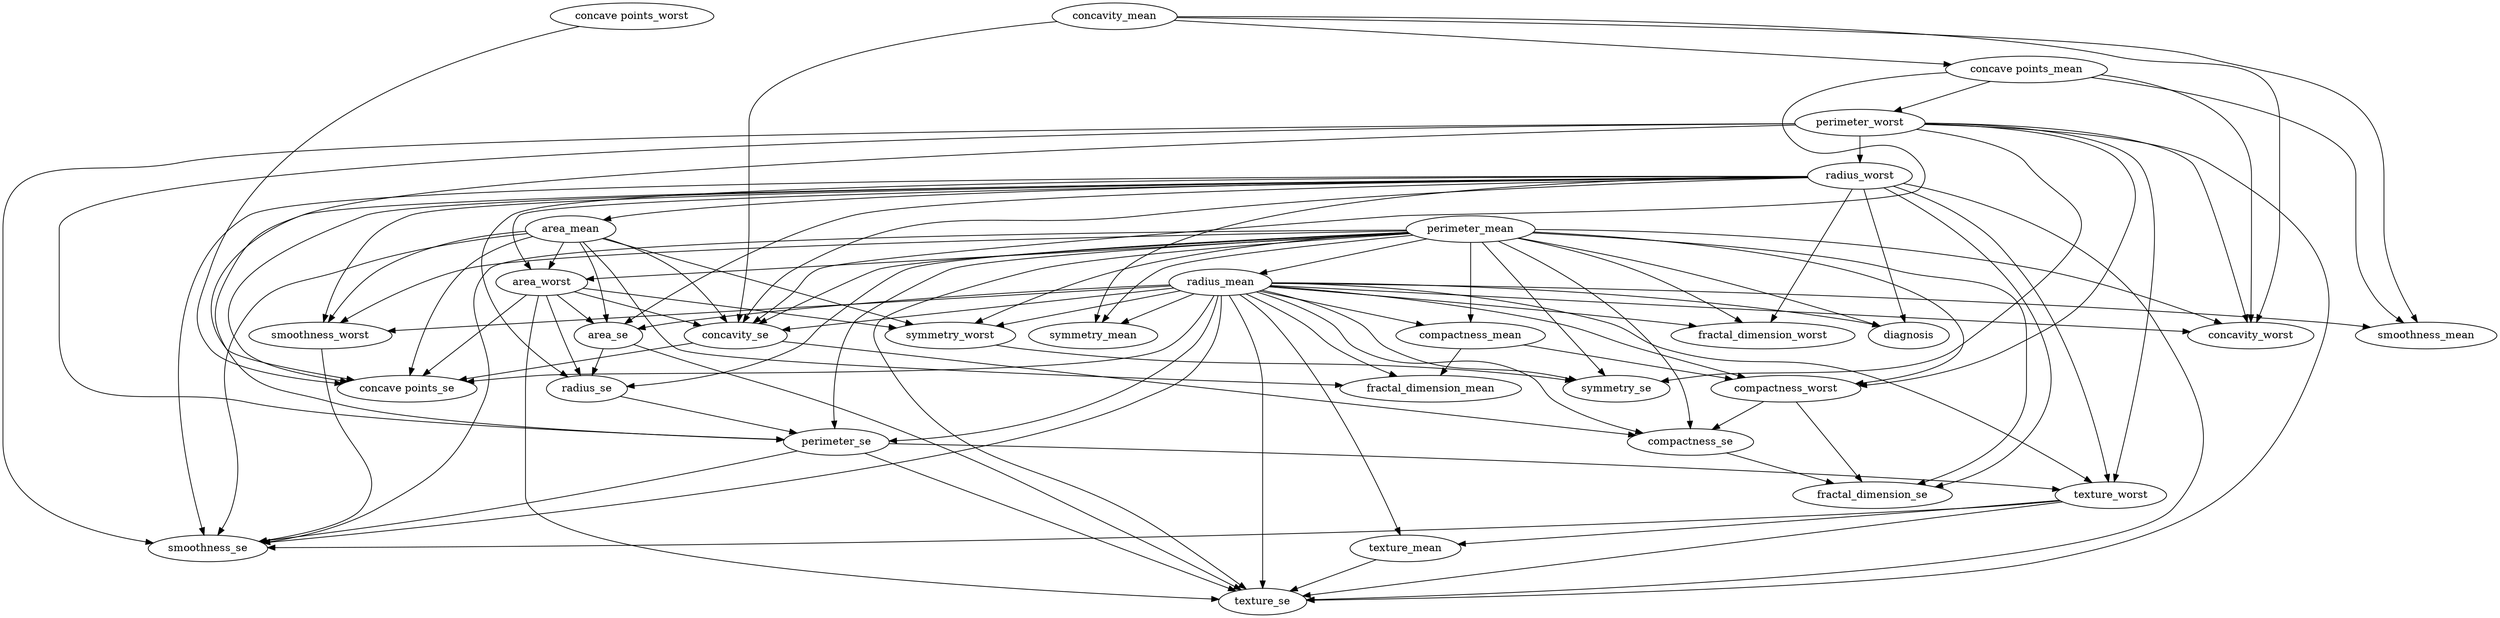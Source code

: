 strict digraph  {
diagnosis;
radius_mean;
texture_mean;
perimeter_mean;
area_mean;
smoothness_mean;
compactness_mean;
concavity_mean;
"concave points_mean";
symmetry_mean;
fractal_dimension_mean;
radius_se;
texture_se;
perimeter_se;
area_se;
smoothness_se;
compactness_se;
concavity_se;
"concave points_se";
symmetry_se;
fractal_dimension_se;
radius_worst;
texture_worst;
perimeter_worst;
area_worst;
smoothness_worst;
compactness_worst;
concavity_worst;
"concave points_worst";
symmetry_worst;
fractal_dimension_worst;
radius_mean -> diagnosis  [origin=learned, weight="-3.0788906227719512"];
radius_mean -> texture_mean  [origin=learned, weight="0.9060061288539657"];
radius_mean -> smoothness_mean  [origin=learned, weight="0.9887766950217999"];
radius_mean -> compactness_mean  [origin=learned, weight="-8.472795805002947"];
radius_mean -> symmetry_mean  [origin=learned, weight="2.07547930658487"];
radius_mean -> fractal_dimension_mean  [origin=learned, weight="-1.6455210660603834"];
radius_mean -> texture_se  [origin=learned, weight="4.229669246520554"];
radius_mean -> perimeter_se  [origin=learned, weight="-1.37813189257598"];
radius_mean -> area_se  [origin=learned, weight="-3.8381333900905927"];
radius_mean -> smoothness_se  [origin=learned, weight="1.6048816151757523"];
radius_mean -> compactness_se  [origin=learned, weight="-1.8013124595624423"];
radius_mean -> concavity_se  [origin=learned, weight="5.542338452433311"];
radius_mean -> "concave points_se"  [origin=learned, weight="2.561727097051372"];
radius_mean -> symmetry_se  [origin=learned, weight="-3.5863794362187376"];
radius_mean -> texture_worst  [origin=learned, weight="-1.0832891700255396"];
radius_mean -> smoothness_worst  [origin=learned, weight="-5.1421818583795655"];
radius_mean -> compactness_worst  [origin=learned, weight="2.096650493505193"];
radius_mean -> concavity_worst  [origin=learned, weight="2.3962783888960684"];
radius_mean -> symmetry_worst  [origin=learned, weight="-2.8479720266742907"];
radius_mean -> fractal_dimension_worst  [origin=learned, weight="-1.5906774766127325"];
texture_mean -> texture_se  [origin=learned, weight="-0.8745496269379102"];
perimeter_mean -> diagnosis  [origin=learned, weight="3.1564565350569525"];
perimeter_mean -> radius_mean  [origin=learned, weight="0.8670321804792702"];
perimeter_mean -> compactness_mean  [origin=learned, weight="9.00144097150316"];
perimeter_mean -> symmetry_mean  [origin=learned, weight="-1.586054582320307"];
perimeter_mean -> radius_se  [origin=learned, weight="-1.3737856186245152"];
perimeter_mean -> texture_se  [origin=learned, weight="-2.8227706541946627"];
perimeter_mean -> perimeter_se  [origin=learned, weight="1.3889177512960484"];
perimeter_mean -> smoothness_se  [origin=learned, weight="-2.557466837841458"];
perimeter_mean -> compactness_se  [origin=learned, weight="1.9561485197576025"];
perimeter_mean -> concavity_se  [origin=learned, weight="-3.5852838142193173"];
perimeter_mean -> symmetry_se  [origin=learned, weight="4.272205567310711"];
perimeter_mean -> fractal_dimension_se  [origin=learned, weight="1.3275302213130327"];
perimeter_mean -> area_worst  [origin=learned, weight="-0.9831341862184396"];
perimeter_mean -> smoothness_worst  [origin=learned, weight="3.1728482550991512"];
perimeter_mean -> compactness_worst  [origin=learned, weight="-2.909190793204428"];
perimeter_mean -> concavity_worst  [origin=learned, weight="-2.595661520906266"];
perimeter_mean -> symmetry_worst  [origin=learned, weight="1.5929425157572878"];
perimeter_mean -> fractal_dimension_worst  [origin=learned, weight="1.4568166008362042"];
area_mean -> fractal_dimension_mean  [origin=learned, weight="0.9564284141714758"];
area_mean -> area_se  [origin=learned, weight="3.570354347548503"];
area_mean -> smoothness_se  [origin=learned, weight="0.9461923228809401"];
area_mean -> concavity_se  [origin=learned, weight="-1.3463058387574725"];
area_mean -> "concave points_se"  [origin=learned, weight="-1.9532067533505835"];
area_mean -> area_worst  [origin=learned, weight="0.8240525692436116"];
area_mean -> smoothness_worst  [origin=learned, weight="1.5374457837131144"];
area_mean -> symmetry_worst  [origin=learned, weight="0.865690210875468"];
compactness_mean -> fractal_dimension_mean  [origin=learned, weight="1.0295862943473582"];
compactness_mean -> compactness_worst  [origin=learned, weight="0.9323811253271763"];
concavity_mean -> smoothness_mean  [origin=learned, weight="-1.132085883881246"];
concavity_mean -> "concave points_mean"  [origin=learned, weight="0.9368283541256617"];
concavity_mean -> concavity_se  [origin=learned, weight="1.2206397889295506"];
concavity_mean -> concavity_worst  [origin=learned, weight="1.2709788601940897"];
"concave points_mean" -> smoothness_mean  [origin=learned, weight="1.430208308996229"];
"concave points_mean" -> concavity_se  [origin=learned, weight="-1.0644588046122374"];
"concave points_mean" -> perimeter_worst  [origin=learned, weight="1.1205365915499774"];
"concave points_mean" -> concavity_worst  [origin=learned, weight="-0.9262155632837483"];
radius_se -> perimeter_se  [origin=learned, weight="0.8198669798624427"];
perimeter_se -> texture_se  [origin=learned, weight="1.1396867290218269"];
perimeter_se -> smoothness_se  [origin=learned, weight="-0.839567883366074"];
perimeter_se -> texture_worst  [origin=learned, weight="0.9359845492537806"];
area_se -> radius_se  [origin=learned, weight="0.9970765608042514"];
area_se -> texture_se  [origin=learned, weight="-0.9305620609593297"];
compactness_se -> fractal_dimension_se  [origin=learned, weight="1.0349085932018238"];
concavity_se -> compactness_se  [origin=learned, weight="1.051937336318243"];
concavity_se -> "concave points_se"  [origin=learned, weight="0.9115985945585711"];
radius_worst -> diagnosis  [origin=learned, weight="1.3296810259002918"];
radius_worst -> area_mean  [origin=learned, weight="0.8159690229570238"];
radius_worst -> symmetry_mean  [origin=learned, weight="-0.8146006265862612"];
radius_worst -> radius_se  [origin=learned, weight="1.4106306874861008"];
radius_worst -> texture_se  [origin=learned, weight="-1.5281424690127121"];
radius_worst -> perimeter_se  [origin=learned, weight="-1.4964564439795243"];
radius_worst -> area_se  [origin=learned, weight="1.8531761950896386"];
radius_worst -> smoothness_se  [origin=learned, weight="-1.495428403926729"];
radius_worst -> concavity_se  [origin=learned, weight="-1.9672201894183747"];
radius_worst -> "concave points_se"  [origin=learned, weight="-1.9491463686000876"];
radius_worst -> fractal_dimension_se  [origin=learned, weight="-0.8834132425047106"];
radius_worst -> texture_worst  [origin=learned, weight="2.557225725670772"];
radius_worst -> area_worst  [origin=learned, weight="0.9064209710310053"];
radius_worst -> smoothness_worst  [origin=learned, weight="1.515377575635976"];
radius_worst -> fractal_dimension_worst  [origin=learned, weight="0.8408973507506278"];
texture_worst -> texture_mean  [origin=learned, weight="0.9894368904467484"];
texture_worst -> texture_se  [origin=learned, weight="1.4827947130829424"];
texture_worst -> smoothness_se  [origin=learned, weight="-1.0481971471325122"];
perimeter_worst -> texture_se  [origin=learned, weight="-1.4133137602235417"];
perimeter_worst -> perimeter_se  [origin=learned, weight="1.7759332960011789"];
perimeter_worst -> smoothness_se  [origin=learned, weight="1.5457949026103488"];
perimeter_worst -> "concave points_se"  [origin=learned, weight="-1.0646811984024995"];
perimeter_worst -> symmetry_se  [origin=learned, weight="-0.8837703433453808"];
perimeter_worst -> radius_worst  [origin=learned, weight="1.0524777995397345"];
perimeter_worst -> texture_worst  [origin=learned, weight="-1.5611229756229037"];
perimeter_worst -> compactness_worst  [origin=learned, weight="1.1102665316128544"];
perimeter_worst -> concavity_worst  [origin=learned, weight="0.9431615647569883"];
area_worst -> radius_se  [origin=learned, weight="-1.0954798261977612"];
area_worst -> texture_se  [origin=learned, weight="1.844266195993532"];
area_worst -> area_se  [origin=learned, weight="-1.2028272027441715"];
area_worst -> concavity_se  [origin=learned, weight="1.6827498353263364"];
area_worst -> "concave points_se"  [origin=learned, weight="1.9354900415490637"];
area_worst -> symmetry_worst  [origin=learned, weight="-0.8349761281945736"];
smoothness_worst -> smoothness_se  [origin=learned, weight="0.9186048555179656"];
compactness_worst -> compactness_se  [origin=learned, weight="0.8701667445109653"];
compactness_worst -> fractal_dimension_se  [origin=learned, weight="-0.8543783792570444"];
"concave points_worst" -> "concave points_se"  [origin=learned, weight="0.9386997494693774"];
symmetry_worst -> symmetry_se  [origin=learned, weight="1.202200717058889"];
}
